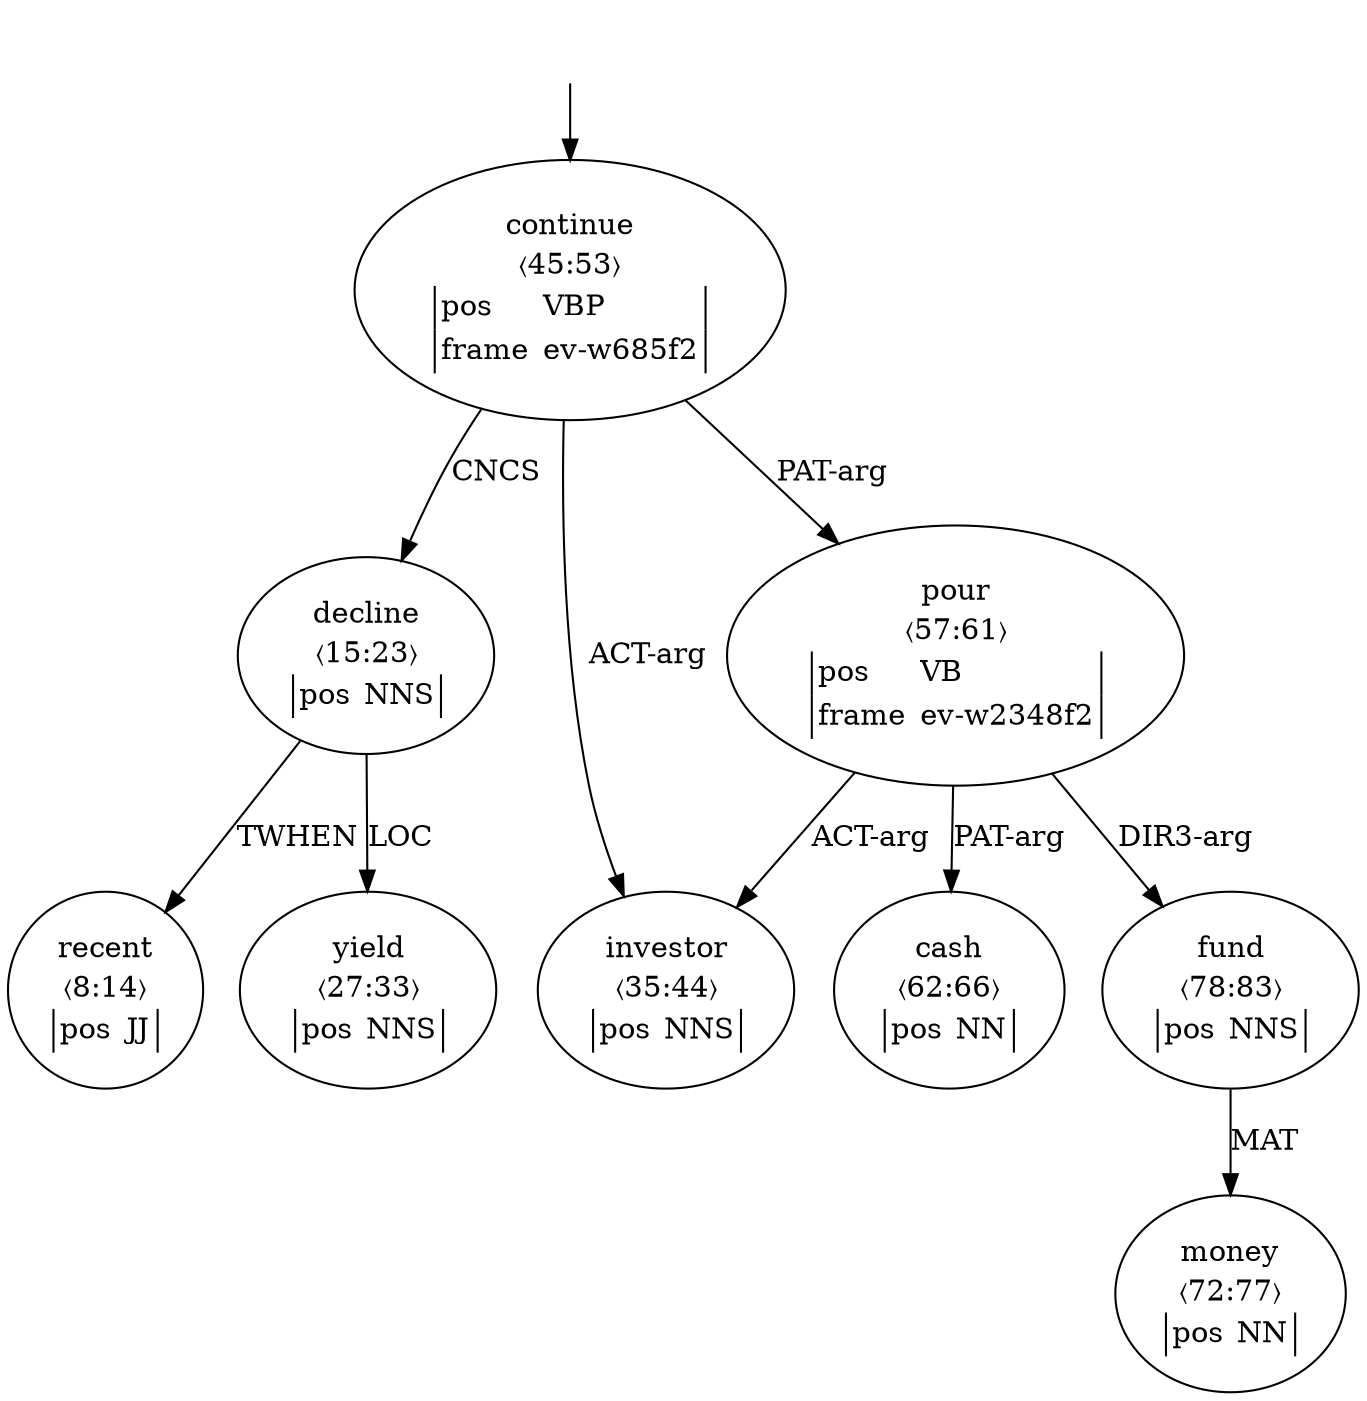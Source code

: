 digraph "20004010" {
  top [ style=invis ];
  top -> 7;
  1 [ label=<<table align="center" border="0" cellspacing="0"><tr><td colspan="2">recent</td></tr><tr><td colspan="2">〈8:14〉</td></tr><tr><td sides="l" border="1" align="left">pos</td><td sides="r" border="1" align="left">JJ</td></tr></table>> ];
  2 [ label=<<table align="center" border="0" cellspacing="0"><tr><td colspan="2">decline</td></tr><tr><td colspan="2">〈15:23〉</td></tr><tr><td sides="l" border="1" align="left">pos</td><td sides="r" border="1" align="left">NNS</td></tr></table>> ];
  4 [ label=<<table align="center" border="0" cellspacing="0"><tr><td colspan="2">yield</td></tr><tr><td colspan="2">〈27:33〉</td></tr><tr><td sides="l" border="1" align="left">pos</td><td sides="r" border="1" align="left">NNS</td></tr></table>> ];
  6 [ label=<<table align="center" border="0" cellspacing="0"><tr><td colspan="2">investor</td></tr><tr><td colspan="2">〈35:44〉</td></tr><tr><td sides="l" border="1" align="left">pos</td><td sides="r" border="1" align="left">NNS</td></tr></table>> ];
  7 [ label=<<table align="center" border="0" cellspacing="0"><tr><td colspan="2">continue</td></tr><tr><td colspan="2">〈45:53〉</td></tr><tr><td sides="l" border="1" align="left">pos</td><td sides="r" border="1" align="left">VBP</td></tr><tr><td sides="l" border="1" align="left">frame</td><td sides="r" border="1" align="left">ev-w685f2</td></tr></table>> ];
  9 [ label=<<table align="center" border="0" cellspacing="0"><tr><td colspan="2">pour</td></tr><tr><td colspan="2">〈57:61〉</td></tr><tr><td sides="l" border="1" align="left">pos</td><td sides="r" border="1" align="left">VB</td></tr><tr><td sides="l" border="1" align="left">frame</td><td sides="r" border="1" align="left">ev-w2348f2</td></tr></table>> ];
  10 [ label=<<table align="center" border="0" cellspacing="0"><tr><td colspan="2">cash</td></tr><tr><td colspan="2">〈62:66〉</td></tr><tr><td sides="l" border="1" align="left">pos</td><td sides="r" border="1" align="left">NN</td></tr></table>> ];
  12 [ label=<<table align="center" border="0" cellspacing="0"><tr><td colspan="2">money</td></tr><tr><td colspan="2">〈72:77〉</td></tr><tr><td sides="l" border="1" align="left">pos</td><td sides="r" border="1" align="left">NN</td></tr></table>> ];
  13 [ label=<<table align="center" border="0" cellspacing="0"><tr><td colspan="2">fund</td></tr><tr><td colspan="2">〈78:83〉</td></tr><tr><td sides="l" border="1" align="left">pos</td><td sides="r" border="1" align="left">NNS</td></tr></table>> ];
  2 -> 4 [ label="LOC" ];
  7 -> 2 [ label="CNCS" ];
  7 -> 9 [ label="PAT-arg" ];
  2 -> 1 [ label="TWHEN" ];
  9 -> 10 [ label="PAT-arg" ];
  7 -> 6 [ label="ACT-arg" ];
  13 -> 12 [ label="MAT" ];
  9 -> 13 [ label="DIR3-arg" ];
  9 -> 6 [ label="ACT-arg" ];
}

